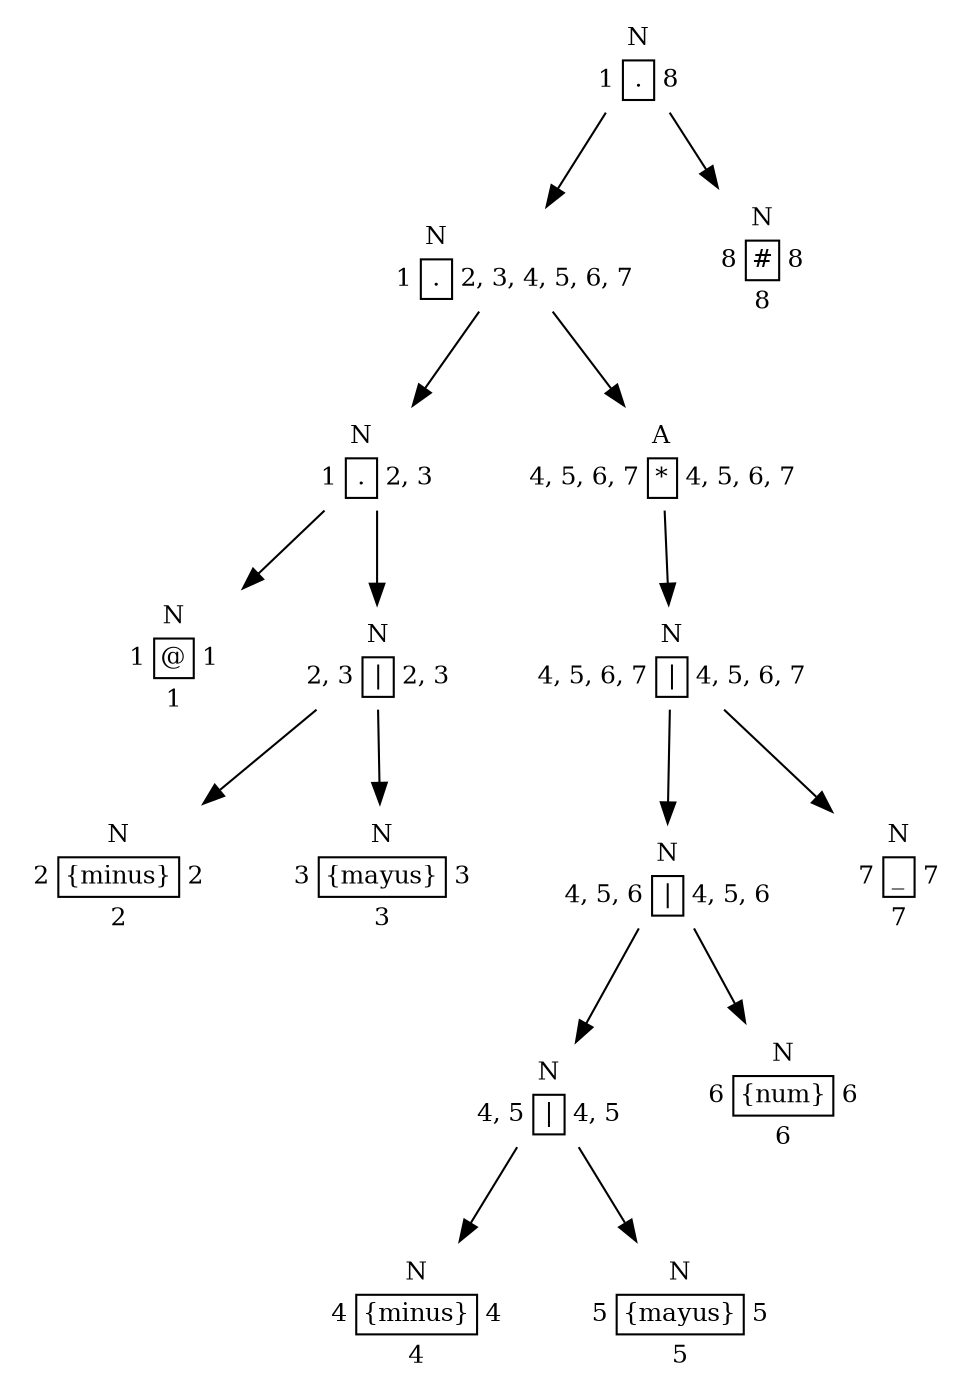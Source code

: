 digraph G {tabla0[shape=plaintext,fontsize=12, label=<<TABLE BORDER="0.1"><TR><TD></TD><TD>N</TD><TD></TD></TR><TR> <TD>1</TD><TD BORDER="1">@</TD><TD>1</TD> </TR><TR> <TD></TD><TD>1</TD><TD></TD> </TR></TABLE>>];tabla2[shape=plaintext,fontsize=12, label=<<TABLE BORDER="0.1"><TR><TD></TD><TD>N</TD><TD></TD></TR><TR> <TD>2</TD><TD BORDER="1">{minus}</TD><TD>2</TD> </TR><TR> <TD></TD><TD>2</TD><TD></TD> </TR></TABLE>>];tabla4[shape=plaintext,fontsize=12, label=<<TABLE BORDER="0.1"><TR><TD></TD><TD>N</TD><TD></TD></TR><TR> <TD>3</TD><TD BORDER="1">{mayus}</TD><TD>3</TD> </TR><TR> <TD></TD><TD>3</TD><TD></TD> </TR></TABLE>>];tabla3[shape=plaintext,fontsize=12, label=<<TABLE BORDER="0.1"><TR><TD></TD><TD>N</TD><TD></TD></TR><TR> <TD>2, 3</TD><TD BORDER="1">|</TD><TD>2, 3</TD> </TR></TABLE>>];tabla3 -> tabla2;tabla3 -> tabla4;tabla1[shape=plaintext,fontsize=12, label=<<TABLE BORDER="0.1"><TR><TD></TD><TD>N</TD><TD></TD></TR><TR> <TD>1</TD><TD BORDER="1">.</TD><TD>2, 3</TD> </TR></TABLE>>];tabla1 -> tabla0;tabla1 -> tabla3;tabla6[shape=plaintext,fontsize=12, label=<<TABLE BORDER="0.1"><TR><TD></TD><TD>N</TD><TD></TD></TR><TR> <TD>4</TD><TD BORDER="1">{minus}</TD><TD>4</TD> </TR><TR> <TD></TD><TD>4</TD><TD></TD> </TR></TABLE>>];tabla8[shape=plaintext,fontsize=12, label=<<TABLE BORDER="0.1"><TR><TD></TD><TD>N</TD><TD></TD></TR><TR> <TD>5</TD><TD BORDER="1">{mayus}</TD><TD>5</TD> </TR><TR> <TD></TD><TD>5</TD><TD></TD> </TR></TABLE>>];tabla7[shape=plaintext,fontsize=12, label=<<TABLE BORDER="0.1"><TR><TD></TD><TD>N</TD><TD></TD></TR><TR> <TD>4, 5</TD><TD BORDER="1">|</TD><TD>4, 5</TD> </TR></TABLE>>];tabla7 -> tabla6;tabla7 -> tabla8;tabla10[shape=plaintext,fontsize=12, label=<<TABLE BORDER="0.1"><TR><TD></TD><TD>N</TD><TD></TD></TR><TR> <TD>6</TD><TD BORDER="1">{num}</TD><TD>6</TD> </TR><TR> <TD></TD><TD>6</TD><TD></TD> </TR></TABLE>>];tabla9[shape=plaintext,fontsize=12, label=<<TABLE BORDER="0.1"><TR><TD></TD><TD>N</TD><TD></TD></TR><TR> <TD>4, 5, 6</TD><TD BORDER="1">|</TD><TD>4, 5, 6</TD> </TR></TABLE>>];tabla9 -> tabla7;tabla9 -> tabla10;tabla12[shape=plaintext,fontsize=12, label=<<TABLE BORDER="0.1"><TR><TD></TD><TD>N</TD><TD></TD></TR><TR> <TD>7</TD><TD BORDER="1">_</TD><TD>7</TD> </TR><TR> <TD></TD><TD>7</TD><TD></TD> </TR></TABLE>>];tabla11[shape=plaintext,fontsize=12, label=<<TABLE BORDER="0.1"><TR><TD></TD><TD>N</TD><TD></TD></TR><TR> <TD>4, 5, 6, 7</TD><TD BORDER="1">|</TD><TD>4, 5, 6, 7</TD> </TR></TABLE>>];tabla11 -> tabla9;tabla11 -> tabla12;tabla13[shape=plaintext,fontsize=12, label=<<TABLE BORDER="0.1"><TR><TD></TD><TD>A</TD><TD></TD></TR><TR> <TD>4, 5, 6, 7</TD><TD BORDER="1">*</TD><TD>4, 5, 6, 7</TD> </TR></TABLE>>];tabla13 -> tabla11;tabla5[shape=plaintext,fontsize=12, label=<<TABLE BORDER="0.1"><TR><TD></TD><TD>N</TD><TD></TD></TR><TR> <TD>1</TD><TD BORDER="1">.</TD><TD>2, 3, 4, 5, 6, 7</TD> </TR></TABLE>>];tabla5 -> tabla1;tabla5 -> tabla13;tabla15[shape=plaintext,fontsize=12, label=<<TABLE BORDER="0.1"><TR><TD></TD><TD>N</TD><TD></TD></TR><TR> <TD>8</TD><TD BORDER="1">#</TD><TD>8</TD> </TR><TR> <TD></TD><TD>8</TD><TD></TD> </TR></TABLE>>];tabla14[shape=plaintext,fontsize=12, label=<<TABLE BORDER="0.1"><TR><TD></TD><TD>N</TD><TD></TD></TR><TR> <TD>1</TD><TD BORDER="1">.</TD><TD>8</TD> </TR></TABLE>>];tabla14 -> tabla5;tabla14 -> tabla15;}
